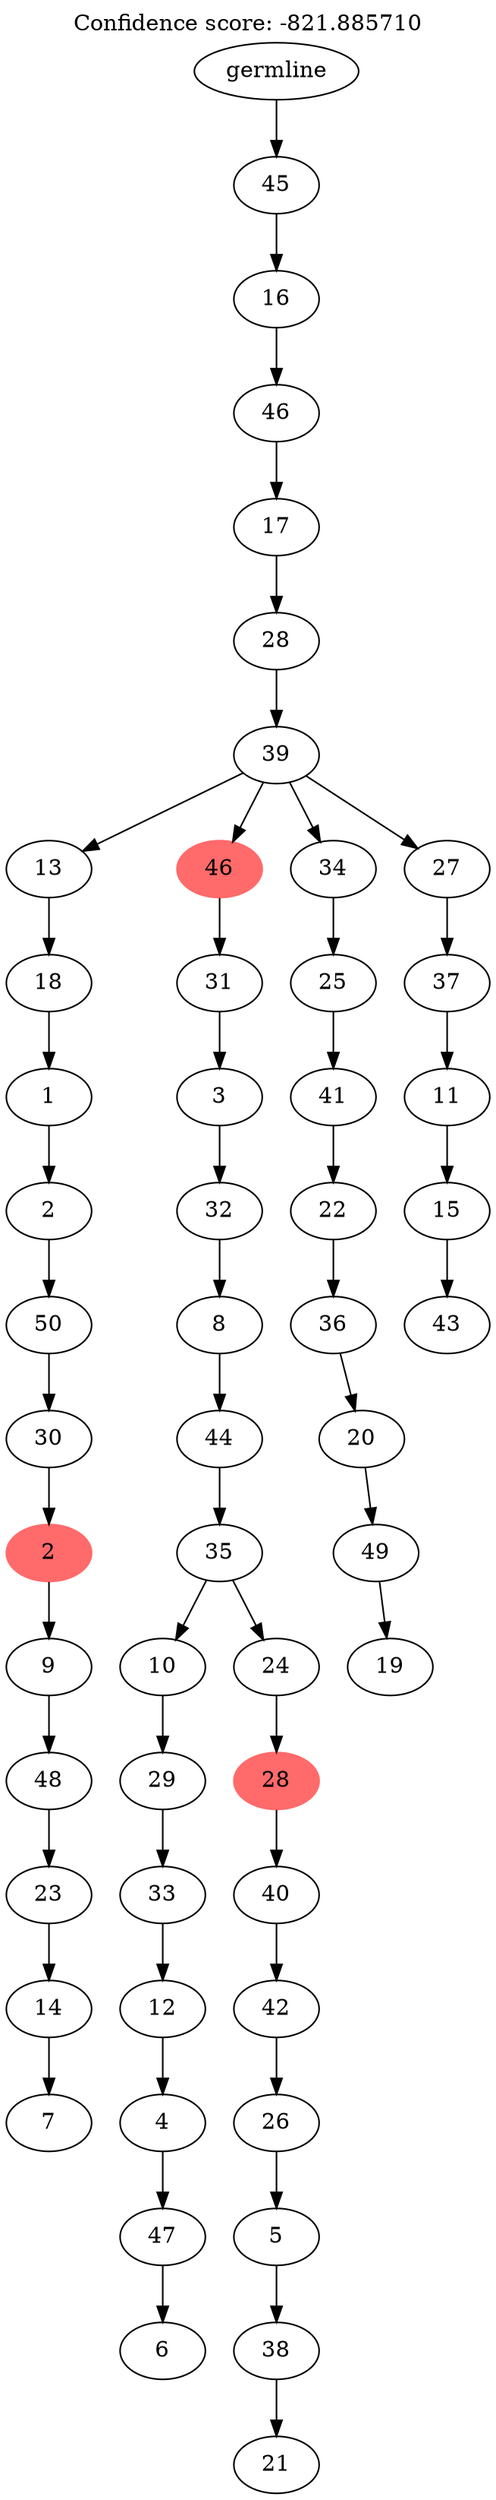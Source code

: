 digraph g {
	"52" -> "53";
	"53" [label="7"];
	"51" -> "52";
	"52" [label="14"];
	"50" -> "51";
	"51" [label="23"];
	"49" -> "50";
	"50" [label="48"];
	"48" -> "49";
	"49" [label="9"];
	"47" -> "48";
	"48" [color=indianred1, style=filled, label="2"];
	"46" -> "47";
	"47" [label="30"];
	"45" -> "46";
	"46" [label="50"];
	"44" -> "45";
	"45" [label="2"];
	"43" -> "44";
	"44" [label="1"];
	"42" -> "43";
	"43" [label="18"];
	"40" -> "41";
	"41" [label="6"];
	"39" -> "40";
	"40" [label="47"];
	"38" -> "39";
	"39" [label="4"];
	"37" -> "38";
	"38" [label="12"];
	"36" -> "37";
	"37" [label="33"];
	"35" -> "36";
	"36" [label="29"];
	"33" -> "34";
	"34" [label="21"];
	"32" -> "33";
	"33" [label="38"];
	"31" -> "32";
	"32" [label="5"];
	"30" -> "31";
	"31" [label="26"];
	"29" -> "30";
	"30" [label="42"];
	"28" -> "29";
	"29" [label="40"];
	"27" -> "28";
	"28" [color=indianred1, style=filled, label="28"];
	"26" -> "27";
	"27" [label="24"];
	"26" -> "35";
	"35" [label="10"];
	"25" -> "26";
	"26" [label="35"];
	"24" -> "25";
	"25" [label="44"];
	"23" -> "24";
	"24" [label="8"];
	"22" -> "23";
	"23" [label="32"];
	"21" -> "22";
	"22" [label="3"];
	"20" -> "21";
	"21" [label="31"];
	"18" -> "19";
	"19" [label="19"];
	"17" -> "18";
	"18" [label="49"];
	"16" -> "17";
	"17" [label="20"];
	"15" -> "16";
	"16" [label="36"];
	"14" -> "15";
	"15" [label="22"];
	"13" -> "14";
	"14" [label="41"];
	"12" -> "13";
	"13" [label="25"];
	"10" -> "11";
	"11" [label="43"];
	"9" -> "10";
	"10" [label="15"];
	"8" -> "9";
	"9" [label="11"];
	"7" -> "8";
	"8" [label="37"];
	"6" -> "7";
	"7" [label="27"];
	"6" -> "12";
	"12" [label="34"];
	"6" -> "20";
	"20" [color=indianred1, style=filled, label="46"];
	"6" -> "42";
	"42" [label="13"];
	"5" -> "6";
	"6" [label="39"];
	"4" -> "5";
	"5" [label="28"];
	"3" -> "4";
	"4" [label="17"];
	"2" -> "3";
	"3" [label="46"];
	"1" -> "2";
	"2" [label="16"];
	"0" -> "1";
	"1" [label="45"];
	"0" [label="germline"];
	labelloc="t";
	label="Confidence score: -821.885710";
}
